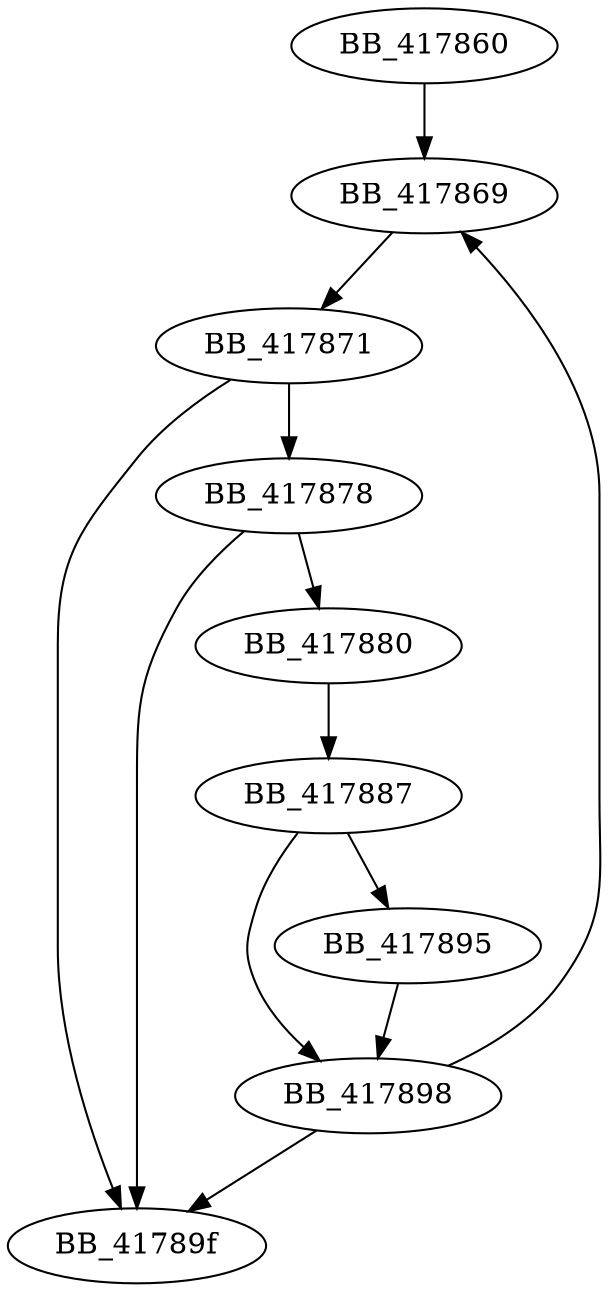 DiGraph __malloc_crt{
BB_417860->BB_417869
BB_417869->BB_417871
BB_417871->BB_417878
BB_417871->BB_41789f
BB_417878->BB_417880
BB_417878->BB_41789f
BB_417880->BB_417887
BB_417887->BB_417895
BB_417887->BB_417898
BB_417895->BB_417898
BB_417898->BB_417869
BB_417898->BB_41789f
}
